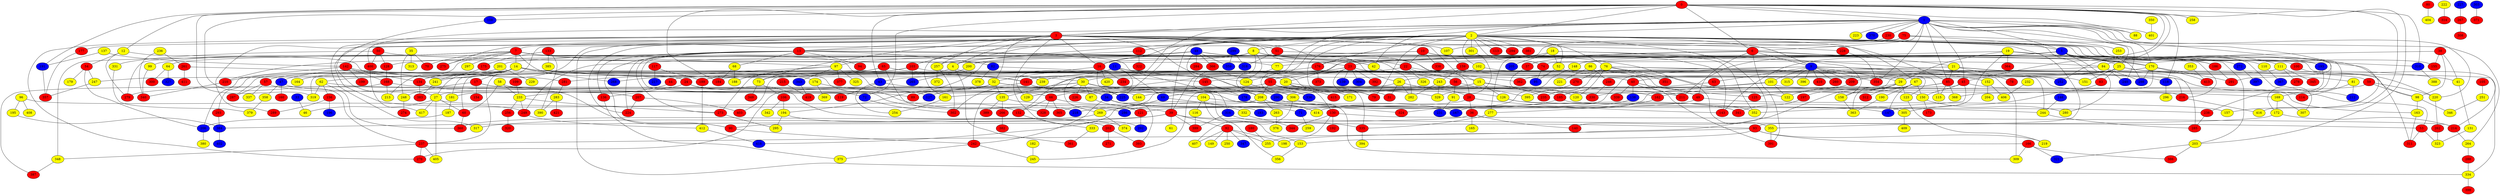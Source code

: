 graph {
0 [style = filled fillcolor = red];
1 [style = filled fillcolor = blue];
2 [style = filled fillcolor = yellow];
3 [style = filled fillcolor = red];
4 [style = filled fillcolor = yellow];
5 [style = filled fillcolor = blue];
6 [style = filled fillcolor = red];
7 [style = filled fillcolor = red];
8 [style = filled fillcolor = yellow];
9 [style = filled fillcolor = blue];
10 [style = filled fillcolor = red];
11 [style = filled fillcolor = blue];
12 [style = filled fillcolor = yellow];
13 [style = filled fillcolor = red];
14 [style = filled fillcolor = yellow];
15 [style = filled fillcolor = yellow];
16 [style = filled fillcolor = red];
17 [style = filled fillcolor = red];
18 [style = filled fillcolor = yellow];
19 [style = filled fillcolor = yellow];
20 [style = filled fillcolor = yellow];
21 [style = filled fillcolor = yellow];
22 [style = filled fillcolor = red];
23 [style = filled fillcolor = red];
24 [style = filled fillcolor = red];
25 [style = filled fillcolor = yellow];
26 [style = filled fillcolor = yellow];
27 [style = filled fillcolor = yellow];
28 [style = filled fillcolor = red];
29 [style = filled fillcolor = yellow];
30 [style = filled fillcolor = yellow];
31 [style = filled fillcolor = red];
32 [style = filled fillcolor = yellow];
33 [style = filled fillcolor = blue];
34 [style = filled fillcolor = blue];
35 [style = filled fillcolor = yellow];
36 [style = filled fillcolor = red];
37 [style = filled fillcolor = red];
38 [style = filled fillcolor = red];
39 [style = filled fillcolor = red];
40 [style = filled fillcolor = red];
41 [style = filled fillcolor = yellow];
42 [style = filled fillcolor = yellow];
43 [style = filled fillcolor = blue];
44 [style = filled fillcolor = red];
45 [style = filled fillcolor = red];
46 [style = filled fillcolor = yellow];
47 [style = filled fillcolor = blue];
48 [style = filled fillcolor = blue];
49 [style = filled fillcolor = red];
50 [style = filled fillcolor = red];
51 [style = filled fillcolor = red];
52 [style = filled fillcolor = yellow];
53 [style = filled fillcolor = red];
54 [style = filled fillcolor = red];
55 [style = filled fillcolor = red];
56 [style = filled fillcolor = red];
57 [style = filled fillcolor = red];
58 [style = filled fillcolor = yellow];
59 [style = filled fillcolor = red];
60 [style = filled fillcolor = red];
61 [style = filled fillcolor = yellow];
62 [style = filled fillcolor = yellow];
63 [style = filled fillcolor = red];
64 [style = filled fillcolor = yellow];
65 [style = filled fillcolor = red];
66 [style = filled fillcolor = red];
67 [style = filled fillcolor = yellow];
68 [style = filled fillcolor = yellow];
69 [style = filled fillcolor = blue];
70 [style = filled fillcolor = red];
71 [style = filled fillcolor = blue];
72 [style = filled fillcolor = blue];
73 [style = filled fillcolor = yellow];
74 [style = filled fillcolor = red];
75 [style = filled fillcolor = red];
76 [style = filled fillcolor = yellow];
77 [style = filled fillcolor = yellow];
78 [style = filled fillcolor = red];
79 [style = filled fillcolor = red];
80 [style = filled fillcolor = red];
81 [style = filled fillcolor = yellow];
82 [style = filled fillcolor = blue];
83 [style = filled fillcolor = red];
84 [style = filled fillcolor = yellow];
85 [style = filled fillcolor = red];
86 [style = filled fillcolor = yellow];
87 [style = filled fillcolor = yellow];
88 [style = filled fillcolor = yellow];
89 [style = filled fillcolor = red];
90 [style = filled fillcolor = red];
91 [style = filled fillcolor = yellow];
92 [style = filled fillcolor = red];
93 [style = filled fillcolor = red];
94 [style = filled fillcolor = red];
95 [style = filled fillcolor = blue];
96 [style = filled fillcolor = yellow];
97 [style = filled fillcolor = yellow];
98 [style = filled fillcolor = yellow];
99 [style = filled fillcolor = yellow];
100 [style = filled fillcolor = red];
101 [style = filled fillcolor = yellow];
102 [style = filled fillcolor = yellow];
103 [style = filled fillcolor = red];
104 [style = filled fillcolor = yellow];
105 [style = filled fillcolor = red];
106 [style = filled fillcolor = red];
107 [style = filled fillcolor = yellow];
108 [style = filled fillcolor = blue];
109 [style = filled fillcolor = red];
110 [style = filled fillcolor = yellow];
111 [style = filled fillcolor = yellow];
112 [style = filled fillcolor = red];
113 [style = filled fillcolor = red];
114 [style = filled fillcolor = red];
115 [style = filled fillcolor = yellow];
116 [style = filled fillcolor = yellow];
117 [style = filled fillcolor = red];
118 [style = filled fillcolor = blue];
119 [style = filled fillcolor = red];
120 [style = filled fillcolor = yellow];
121 [style = filled fillcolor = red];
122 [style = filled fillcolor = yellow];
123 [style = filled fillcolor = yellow];
124 [style = filled fillcolor = yellow];
125 [style = filled fillcolor = red];
126 [style = filled fillcolor = yellow];
127 [style = filled fillcolor = blue];
128 [style = filled fillcolor = red];
129 [style = filled fillcolor = yellow];
130 [style = filled fillcolor = red];
131 [style = filled fillcolor = yellow];
132 [style = filled fillcolor = red];
133 [style = filled fillcolor = red];
134 [style = filled fillcolor = red];
135 [style = filled fillcolor = yellow];
136 [style = filled fillcolor = red];
137 [style = filled fillcolor = yellow];
138 [style = filled fillcolor = blue];
139 [style = filled fillcolor = blue];
140 [style = filled fillcolor = red];
141 [style = filled fillcolor = red];
142 [style = filled fillcolor = red];
143 [style = filled fillcolor = red];
144 [style = filled fillcolor = yellow];
145 [style = filled fillcolor = red];
146 [style = filled fillcolor = blue];
147 [style = filled fillcolor = blue];
148 [style = filled fillcolor = yellow];
149 [style = filled fillcolor = yellow];
150 [style = filled fillcolor = yellow];
151 [style = filled fillcolor = yellow];
152 [style = filled fillcolor = yellow];
153 [style = filled fillcolor = yellow];
154 [style = filled fillcolor = red];
155 [style = filled fillcolor = red];
156 [style = filled fillcolor = red];
157 [style = filled fillcolor = yellow];
158 [style = filled fillcolor = yellow];
159 [style = filled fillcolor = red];
160 [style = filled fillcolor = red];
161 [style = filled fillcolor = yellow];
162 [style = filled fillcolor = red];
163 [style = filled fillcolor = yellow];
164 [style = filled fillcolor = yellow];
165 [style = filled fillcolor = yellow];
166 [style = filled fillcolor = red];
167 [style = filled fillcolor = blue];
168 [style = filled fillcolor = red];
169 [style = filled fillcolor = yellow];
170 [style = filled fillcolor = yellow];
171 [style = filled fillcolor = yellow];
172 [style = filled fillcolor = yellow];
173 [style = filled fillcolor = red];
174 [style = filled fillcolor = yellow];
175 [style = filled fillcolor = red];
176 [style = filled fillcolor = red];
177 [style = filled fillcolor = red];
178 [style = filled fillcolor = blue];
179 [style = filled fillcolor = yellow];
180 [style = filled fillcolor = red];
181 [style = filled fillcolor = yellow];
182 [style = filled fillcolor = yellow];
183 [style = filled fillcolor = blue];
184 [style = filled fillcolor = red];
185 [style = filled fillcolor = red];
186 [style = filled fillcolor = red];
187 [style = filled fillcolor = yellow];
188 [style = filled fillcolor = yellow];
189 [style = filled fillcolor = red];
190 [style = filled fillcolor = yellow];
191 [style = filled fillcolor = blue];
192 [style = filled fillcolor = red];
193 [style = filled fillcolor = blue];
194 [style = filled fillcolor = yellow];
195 [style = filled fillcolor = yellow];
196 [style = filled fillcolor = blue];
197 [style = filled fillcolor = red];
198 [style = filled fillcolor = yellow];
199 [style = filled fillcolor = red];
200 [style = filled fillcolor = yellow];
201 [style = filled fillcolor = yellow];
202 [style = filled fillcolor = red];
203 [style = filled fillcolor = yellow];
204 [style = filled fillcolor = yellow];
205 [style = filled fillcolor = blue];
206 [style = filled fillcolor = blue];
207 [style = filled fillcolor = red];
208 [style = filled fillcolor = yellow];
209 [style = filled fillcolor = red];
210 [style = filled fillcolor = red];
211 [style = filled fillcolor = red];
212 [style = filled fillcolor = blue];
213 [style = filled fillcolor = yellow];
214 [style = filled fillcolor = red];
215 [style = filled fillcolor = red];
216 [style = filled fillcolor = red];
217 [style = filled fillcolor = blue];
218 [style = filled fillcolor = blue];
219 [style = filled fillcolor = yellow];
220 [style = filled fillcolor = yellow];
221 [style = filled fillcolor = yellow];
222 [style = filled fillcolor = yellow];
223 [style = filled fillcolor = yellow];
224 [style = filled fillcolor = red];
225 [style = filled fillcolor = blue];
226 [style = filled fillcolor = red];
227 [style = filled fillcolor = blue];
228 [style = filled fillcolor = red];
229 [style = filled fillcolor = yellow];
230 [style = filled fillcolor = red];
231 [style = filled fillcolor = blue];
232 [style = filled fillcolor = yellow];
233 [style = filled fillcolor = yellow];
234 [style = filled fillcolor = red];
235 [style = filled fillcolor = red];
236 [style = filled fillcolor = yellow];
237 [style = filled fillcolor = red];
238 [style = filled fillcolor = red];
239 [style = filled fillcolor = yellow];
240 [style = filled fillcolor = blue];
241 [style = filled fillcolor = yellow];
242 [style = filled fillcolor = red];
243 [style = filled fillcolor = yellow];
244 [style = filled fillcolor = yellow];
245 [style = filled fillcolor = yellow];
246 [style = filled fillcolor = red];
247 [style = filled fillcolor = yellow];
248 [style = filled fillcolor = yellow];
249 [style = filled fillcolor = red];
250 [style = filled fillcolor = yellow];
251 [style = filled fillcolor = yellow];
252 [style = filled fillcolor = blue];
253 [style = filled fillcolor = yellow];
254 [style = filled fillcolor = yellow];
255 [style = filled fillcolor = yellow];
256 [style = filled fillcolor = red];
257 [style = filled fillcolor = yellow];
258 [style = filled fillcolor = yellow];
259 [style = filled fillcolor = yellow];
260 [style = filled fillcolor = red];
261 [style = filled fillcolor = red];
262 [style = filled fillcolor = red];
263 [style = filled fillcolor = yellow];
264 [style = filled fillcolor = yellow];
265 [style = filled fillcolor = blue];
266 [style = filled fillcolor = red];
267 [style = filled fillcolor = red];
268 [style = filled fillcolor = blue];
269 [style = filled fillcolor = yellow];
270 [style = filled fillcolor = red];
271 [style = filled fillcolor = red];
272 [style = filled fillcolor = blue];
273 [style = filled fillcolor = red];
274 [style = filled fillcolor = red];
275 [style = filled fillcolor = red];
276 [style = filled fillcolor = red];
277 [style = filled fillcolor = yellow];
278 [style = filled fillcolor = red];
279 [style = filled fillcolor = red];
280 [style = filled fillcolor = yellow];
281 [style = filled fillcolor = red];
282 [style = filled fillcolor = yellow];
283 [style = filled fillcolor = yellow];
284 [style = filled fillcolor = red];
285 [style = filled fillcolor = red];
286 [style = filled fillcolor = blue];
287 [style = filled fillcolor = red];
288 [style = filled fillcolor = red];
289 [style = filled fillcolor = red];
290 [style = filled fillcolor = blue];
291 [style = filled fillcolor = red];
292 [style = filled fillcolor = blue];
293 [style = filled fillcolor = red];
294 [style = filled fillcolor = red];
295 [style = filled fillcolor = yellow];
296 [style = filled fillcolor = yellow];
297 [style = filled fillcolor = yellow];
298 [style = filled fillcolor = blue];
299 [style = filled fillcolor = blue];
300 [style = filled fillcolor = red];
301 [style = filled fillcolor = yellow];
302 [style = filled fillcolor = red];
303 [style = filled fillcolor = blue];
304 [style = filled fillcolor = blue];
305 [style = filled fillcolor = yellow];
306 [style = filled fillcolor = yellow];
307 [style = filled fillcolor = yellow];
308 [style = filled fillcolor = red];
309 [style = filled fillcolor = yellow];
310 [style = filled fillcolor = blue];
311 [style = filled fillcolor = red];
312 [style = filled fillcolor = red];
313 [style = filled fillcolor = yellow];
314 [style = filled fillcolor = red];
315 [style = filled fillcolor = yellow];
316 [style = filled fillcolor = blue];
317 [style = filled fillcolor = yellow];
318 [style = filled fillcolor = blue];
319 [style = filled fillcolor = yellow];
320 [style = filled fillcolor = red];
321 [style = filled fillcolor = blue];
322 [style = filled fillcolor = red];
323 [style = filled fillcolor = yellow];
324 [style = filled fillcolor = red];
325 [style = filled fillcolor = yellow];
326 [style = filled fillcolor = yellow];
327 [style = filled fillcolor = blue];
328 [style = filled fillcolor = red];
329 [style = filled fillcolor = yellow];
330 [style = filled fillcolor = red];
331 [style = filled fillcolor = yellow];
332 [style = filled fillcolor = yellow];
333 [style = filled fillcolor = yellow];
334 [style = filled fillcolor = yellow];
335 [style = filled fillcolor = red];
336 [style = filled fillcolor = blue];
337 [style = filled fillcolor = yellow];
338 [style = filled fillcolor = red];
339 [style = filled fillcolor = red];
340 [style = filled fillcolor = red];
341 [style = filled fillcolor = red];
342 [style = filled fillcolor = yellow];
343 [style = filled fillcolor = blue];
344 [style = filled fillcolor = red];
345 [style = filled fillcolor = red];
346 [style = filled fillcolor = yellow];
347 [style = filled fillcolor = blue];
348 [style = filled fillcolor = yellow];
349 [style = filled fillcolor = red];
350 [style = filled fillcolor = yellow];
351 [style = filled fillcolor = red];
352 [style = filled fillcolor = yellow];
353 [style = filled fillcolor = yellow];
354 [style = filled fillcolor = red];
355 [style = filled fillcolor = yellow];
356 [style = filled fillcolor = yellow];
357 [style = filled fillcolor = red];
358 [style = filled fillcolor = yellow];
359 [style = filled fillcolor = blue];
360 [style = filled fillcolor = red];
361 [style = filled fillcolor = red];
362 [style = filled fillcolor = red];
363 [style = filled fillcolor = yellow];
364 [style = filled fillcolor = red];
365 [style = filled fillcolor = red];
366 [style = filled fillcolor = red];
367 [style = filled fillcolor = blue];
368 [style = filled fillcolor = yellow];
369 [style = filled fillcolor = yellow];
370 [style = filled fillcolor = blue];
371 [style = filled fillcolor = red];
372 [style = filled fillcolor = yellow];
373 [style = filled fillcolor = red];
374 [style = filled fillcolor = yellow];
375 [style = filled fillcolor = yellow];
376 [style = filled fillcolor = yellow];
377 [style = filled fillcolor = red];
378 [style = filled fillcolor = yellow];
379 [style = filled fillcolor = yellow];
380 [style = filled fillcolor = yellow];
381 [style = filled fillcolor = red];
382 [style = filled fillcolor = red];
383 [style = filled fillcolor = red];
384 [style = filled fillcolor = blue];
385 [style = filled fillcolor = yellow];
386 [style = filled fillcolor = red];
387 [style = filled fillcolor = red];
388 [style = filled fillcolor = yellow];
389 [style = filled fillcolor = red];
390 [style = filled fillcolor = yellow];
391 [style = filled fillcolor = red];
392 [style = filled fillcolor = red];
393 [style = filled fillcolor = red];
394 [style = filled fillcolor = yellow];
395 [style = filled fillcolor = yellow];
396 [style = filled fillcolor = yellow];
397 [style = filled fillcolor = blue];
398 [style = filled fillcolor = red];
399 [style = filled fillcolor = red];
400 [style = filled fillcolor = red];
401 [style = filled fillcolor = yellow];
402 [style = filled fillcolor = blue];
403 [style = filled fillcolor = red];
404 [style = filled fillcolor = yellow];
405 [style = filled fillcolor = yellow];
406 [style = filled fillcolor = yellow];
407 [style = filled fillcolor = yellow];
408 [style = filled fillcolor = yellow];
409 [style = filled fillcolor = yellow];
410 [style = filled fillcolor = red];
411 [style = filled fillcolor = red];
412 [style = filled fillcolor = yellow];
413 [style = filled fillcolor = red];
414 [style = filled fillcolor = yellow];
415 [style = filled fillcolor = red];
416 [style = filled fillcolor = yellow];
417 [style = filled fillcolor = yellow];
418 [style = filled fillcolor = blue];
419 [style = filled fillcolor = red];
420 [style = filled fillcolor = yellow];
421 [style = filled fillcolor = red];
0 -- 6;
0 -- 3;
0 -- 2;
0 -- 1;
0 -- 12;
0 -- 43;
0 -- 45;
0 -- 72;
0 -- 88;
0 -- 108;
0 -- 118;
0 -- 184;
0 -- 191;
0 -- 203;
0 -- 237;
0 -- 252;
0 -- 258;
0 -- 310;
0 -- 319;
0 -- 416;
1 -- 2;
1 -- 3;
1 -- 5;
1 -- 6;
1 -- 25;
1 -- 42;
1 -- 45;
1 -- 85;
1 -- 88;
1 -- 124;
1 -- 141;
1 -- 157;
1 -- 170;
1 -- 220;
1 -- 223;
1 -- 230;
1 -- 240;
1 -- 291;
1 -- 354;
1 -- 370;
1 -- 400;
1 -- 401;
2 -- 4;
2 -- 5;
2 -- 8;
2 -- 9;
2 -- 13;
2 -- 16;
2 -- 31;
2 -- 39;
2 -- 52;
2 -- 67;
2 -- 74;
2 -- 76;
2 -- 79;
2 -- 93;
2 -- 102;
2 -- 103;
2 -- 112;
2 -- 113;
2 -- 134;
2 -- 140;
2 -- 142;
2 -- 155;
2 -- 161;
2 -- 169;
2 -- 172;
2 -- 176;
2 -- 177;
2 -- 193;
2 -- 225;
2 -- 237;
2 -- 264;
2 -- 289;
2 -- 294;
2 -- 301;
2 -- 311;
2 -- 336;
2 -- 381;
3 -- 4;
3 -- 6;
3 -- 7;
3 -- 13;
3 -- 15;
3 -- 16;
3 -- 23;
3 -- 26;
3 -- 27;
3 -- 32;
3 -- 51;
3 -- 73;
3 -- 85;
3 -- 107;
3 -- 228;
3 -- 257;
3 -- 275;
3 -- 276;
3 -- 292;
3 -- 306;
3 -- 317;
3 -- 334;
4 -- 189;
4 -- 239;
4 -- 361;
5 -- 23;
5 -- 25;
5 -- 66;
5 -- 110;
5 -- 111;
5 -- 143;
5 -- 148;
5 -- 186;
5 -- 193;
5 -- 211;
5 -- 249;
5 -- 280;
5 -- 298;
5 -- 307;
6 -- 9;
6 -- 20;
6 -- 21;
6 -- 37;
6 -- 49;
6 -- 203;
6 -- 391;
7 -- 14;
7 -- 24;
7 -- 64;
7 -- 70;
7 -- 77;
7 -- 97;
7 -- 99;
7 -- 100;
7 -- 144;
7 -- 158;
7 -- 213;
7 -- 275;
7 -- 279;
7 -- 297;
8 -- 16;
8 -- 22;
8 -- 28;
8 -- 39;
8 -- 210;
8 -- 316;
8 -- 355;
9 -- 29;
9 -- 30;
9 -- 63;
9 -- 71;
9 -- 101;
9 -- 152;
9 -- 209;
9 -- 216;
9 -- 260;
9 -- 315;
9 -- 334;
9 -- 354;
9 -- 396;
9 -- 410;
10 -- 22;
10 -- 97;
10 -- 143;
10 -- 186;
10 -- 194;
10 -- 216;
10 -- 338;
11 -- 15;
11 -- 31;
11 -- 34;
11 -- 53;
11 -- 60;
11 -- 69;
11 -- 73;
11 -- 129;
11 -- 181;
12 -- 54;
12 -- 134;
12 -- 279;
13 -- 42;
13 -- 68;
13 -- 82;
13 -- 89;
13 -- 90;
13 -- 94;
13 -- 136;
13 -- 153;
13 -- 201;
13 -- 224;
13 -- 243;
13 -- 273;
14 -- 17;
14 -- 20;
14 -- 27;
14 -- 30;
14 -- 40;
14 -- 47;
14 -- 57;
14 -- 62;
14 -- 134;
14 -- 141;
14 -- 145;
14 -- 164;
14 -- 247;
14 -- 268;
14 -- 286;
14 -- 287;
14 -- 293;
15 -- 120;
15 -- 126;
15 -- 161;
15 -- 235;
15 -- 365;
16 -- 32;
16 -- 225;
16 -- 234;
16 -- 420;
17 -- 132;
17 -- 154;
17 -- 248;
17 -- 309;
18 -- 52;
18 -- 77;
18 -- 176;
18 -- 205;
18 -- 309;
18 -- 352;
19 -- 29;
19 -- 74;
19 -- 147;
19 -- 170;
19 -- 272;
19 -- 310;
19 -- 364;
20 -- 79;
20 -- 169;
20 -- 171;
20 -- 335;
21 -- 59;
21 -- 78;
21 -- 85;
21 -- 132;
21 -- 189;
21 -- 285;
22 -- 56;
22 -- 123;
22 -- 326;
22 -- 403;
23 -- 43;
23 -- 44;
23 -- 55;
23 -- 79;
23 -- 118;
23 -- 139;
23 -- 252;
23 -- 304;
23 -- 392;
24 -- 127;
24 -- 136;
24 -- 374;
25 -- 26;
25 -- 40;
25 -- 41;
25 -- 81;
25 -- 83;
25 -- 98;
25 -- 151;
25 -- 184;
26 -- 27;
26 -- 28;
26 -- 31;
26 -- 282;
27 -- 39;
27 -- 46;
27 -- 60;
27 -- 405;
27 -- 417;
28 -- 36;
28 -- 143;
28 -- 269;
29 -- 69;
29 -- 123;
29 -- 158;
29 -- 198;
29 -- 312;
29 -- 363;
30 -- 87;
30 -- 104;
30 -- 126;
30 -- 127;
30 -- 129;
30 -- 211;
30 -- 226;
30 -- 302;
30 -- 330;
32 -- 34;
32 -- 89;
32 -- 135;
32 -- 225;
32 -- 279;
33 -- 46;
34 -- 71;
34 -- 167;
34 -- 242;
34 -- 393;
35 -- 70;
35 -- 248;
35 -- 313;
36 -- 90;
36 -- 140;
36 -- 165;
37 -- 162;
38 -- 41;
38 -- 84;
38 -- 98;
38 -- 155;
40 -- 49;
40 -- 138;
40 -- 339;
40 -- 391;
39 -- 53;
39 -- 61;
39 -- 92;
39 -- 93;
39 -- 317;
39 -- 384;
39 -- 399;
41 -- 131;
42 -- 282;
43 -- 119;
43 -- 254;
43 -- 329;
44 -- 233;
45 -- 114;
45 -- 150;
45 -- 245;
45 -- 352;
47 -- 72;
47 -- 160;
47 -- 358;
48 -- 128;
48 -- 200;
48 -- 208;
48 -- 214;
48 -- 284;
48 -- 348;
48 -- 359;
48 -- 362;
48 -- 366;
49 -- 121;
49 -- 157;
50 -- 84;
50 -- 128;
50 -- 331;
50 -- 400;
51 -- 170;
51 -- 318;
52 -- 95;
52 -- 125;
53 -- 311;
53 -- 323;
54 -- 179;
54 -- 206;
54 -- 247;
55 -- 130;
55 -- 185;
55 -- 208;
55 -- 242;
55 -- 415;
56 -- 91;
56 -- 181;
56 -- 395;
57 -- 90;
57 -- 287;
57 -- 337;
58 -- 60;
58 -- 150;
58 -- 233;
59 -- 98;
59 -- 220;
59 -- 306;
60 -- 360;
62 -- 66;
62 -- 156;
62 -- 319;
62 -- 360;
63 -- 185;
64 -- 300;
64 -- 327;
65 -- 141;
65 -- 281;
65 -- 319;
65 -- 328;
66 -- 132;
66 -- 328;
66 -- 332;
66 -- 365;
67 -- 125;
67 -- 147;
67 -- 150;
67 -- 190;
68 -- 184;
68 -- 188;
69 -- 183;
69 -- 218;
71 -- 259;
72 -- 302;
73 -- 106;
73 -- 349;
74 -- 95;
75 -- 83;
75 -- 107;
75 -- 224;
75 -- 253;
76 -- 115;
76 -- 120;
76 -- 122;
76 -- 151;
76 -- 235;
76 -- 270;
76 -- 351;
76 -- 362;
77 -- 306;
80 -- 404;
81 -- 114;
81 -- 212;
82 -- 124;
82 -- 378;
83 -- 305;
84 -- 135;
84 -- 240;
84 -- 298;
85 -- 115;
85 -- 122;
85 -- 162;
85 -- 368;
86 -- 221;
86 -- 246;
87 -- 121;
90 -- 242;
91 -- 231;
92 -- 149;
92 -- 198;
92 -- 250;
92 -- 255;
92 -- 347;
92 -- 407;
93 -- 153;
93 -- 166;
93 -- 219;
93 -- 237;
96 -- 195;
96 -- 249;
96 -- 408;
97 -- 188;
97 -- 268;
97 -- 325;
97 -- 343;
97 -- 377;
98 -- 163;
98 -- 346;
99 -- 340;
100 -- 220;
101 -- 122;
101 -- 144;
101 -- 163;
101 -- 167;
102 -- 145;
102 -- 211;
103 -- 241;
103 -- 244;
103 -- 265;
103 -- 273;
104 -- 116;
104 -- 244;
104 -- 356;
105 -- 251;
106 -- 194;
106 -- 342;
107 -- 159;
108 -- 218;
109 -- 233;
110 -- 367;
111 -- 197;
111 -- 278;
111 -- 345;
112 -- 257;
112 -- 322;
116 -- 399;
117 -- 189;
117 -- 217;
118 -- 296;
121 -- 292;
123 -- 219;
124 -- 336;
126 -- 305;
126 -- 352;
128 -- 168;
130 -- 192;
130 -- 214;
130 -- 255;
130 -- 344;
131 -- 323;
132 -- 333;
133 -- 175;
133 -- 385;
133 -- 390;
134 -- 207;
134 -- 383;
135 -- 147;
135 -- 266;
135 -- 389;
136 -- 375;
137 -- 142;
137 -- 191;
138 -- 414;
141 -- 208;
141 -- 276;
141 -- 290;
142 -- 168;
142 -- 174;
142 -- 199;
142 -- 206;
145 -- 178;
146 -- 244;
148 -- 324;
150 -- 173;
150 -- 280;
152 -- 204;
152 -- 406;
153 -- 356;
156 -- 196;
156 -- 289;
158 -- 363;
159 -- 212;
159 -- 243;
159 -- 269;
161 -- 254;
162 -- 277;
163 -- 311;
166 -- 309;
166 -- 321;
166 -- 386;
168 -- 213;
168 -- 216;
168 -- 387;
169 -- 172;
169 -- 307;
170 -- 209;
170 -- 291;
170 -- 298;
170 -- 368;
170 -- 413;
172 -- 214;
172 -- 355;
174 -- 178;
174 -- 369;
175 -- 241;
176 -- 239;
176 -- 373;
177 -- 357;
178 -- 414;
180 -- 255;
181 -- 187;
182 -- 245;
185 -- 238;
185 -- 286;
186 -- 291;
187 -- 206;
189 -- 412;
190 -- 363;
191 -- 357;
193 -- 238;
194 -- 202;
194 -- 295;
195 -- 384;
197 -- 341;
200 -- 265;
201 -- 210;
201 -- 229;
202 -- 271;
202 -- 393;
203 -- 321;
203 -- 386;
206 -- 380;
207 -- 224;
207 -- 403;
208 -- 263;
208 -- 414;
208 -- 418;
209 -- 330;
210 -- 340;
214 -- 264;
215 -- 419;
216 -- 416;
220 -- 262;
222 -- 314;
227 -- 267;
228 -- 354;
230 -- 277;
232 -- 406;
233 -- 249;
233 -- 256;
233 -- 273;
236 -- 261;
236 -- 340;
237 -- 276;
237 -- 348;
237 -- 405;
238 -- 285;
241 -- 383;
242 -- 245;
242 -- 375;
243 -- 282;
243 -- 329;
244 -- 285;
246 -- 330;
247 -- 357;
248 -- 274;
249 -- 412;
251 -- 346;
256 -- 320;
257 -- 302;
257 -- 372;
261 -- 281;
261 -- 411;
262 -- 323;
263 -- 376;
264 -- 288;
266 -- 382;
267 -- 308;
269 -- 360;
269 -- 374;
270 -- 395;
272 -- 397;
273 -- 295;
277 -- 335;
281 -- 283;
283 -- 390;
283 -- 421;
288 -- 334;
290 -- 324;
293 -- 384;
299 -- 318;
299 -- 359;
301 -- 329;
303 -- 371;
305 -- 409;
306 -- 341;
306 -- 407;
310 -- 388;
316 -- 344;
316 -- 399;
331 -- 379;
332 -- 335;
333 -- 361;
334 -- 398;
335 -- 394;
343 -- 419;
348 -- 387;
350 -- 401;
353 -- 413;
355 -- 391;
358 -- 379;
384 -- 402;
400 -- 417;
412 -- 418;
}
